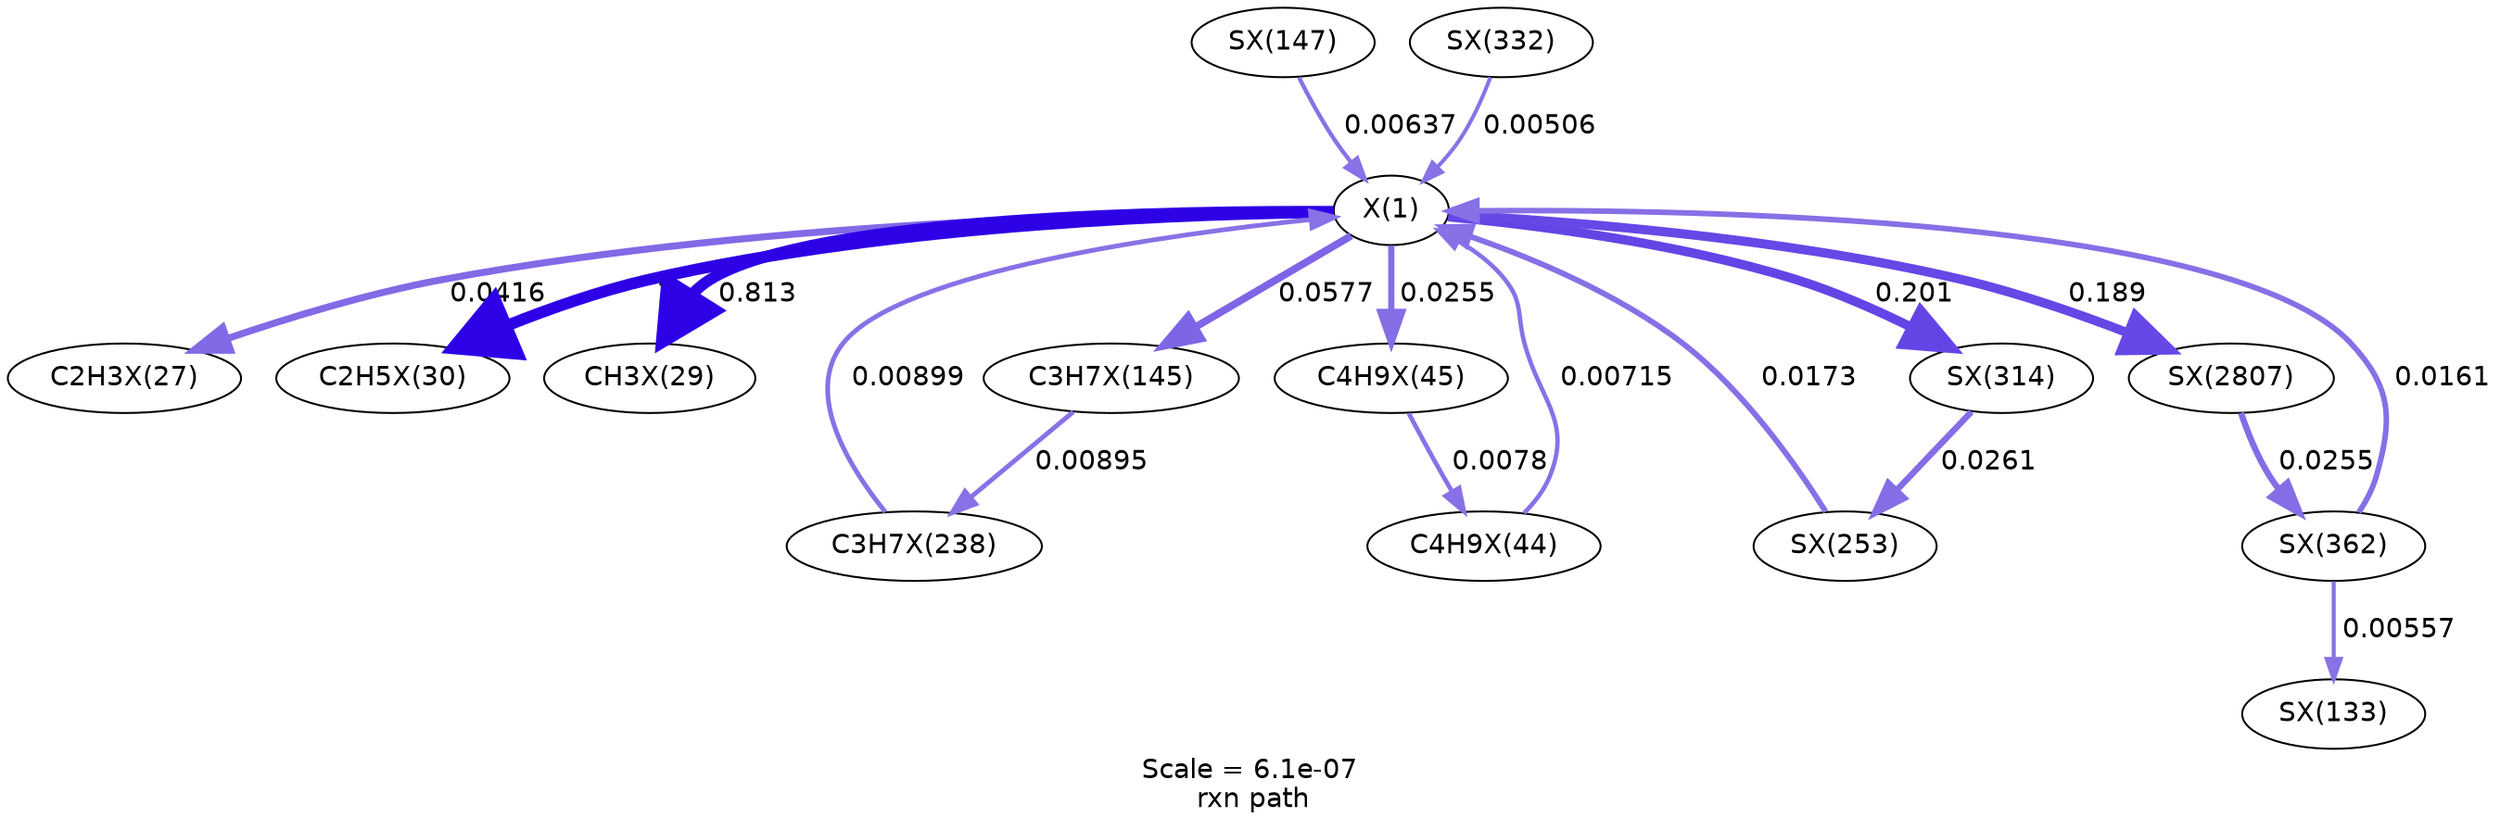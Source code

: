 digraph reaction_paths {
center=1;
s98 -> s100[fontname="Helvetica", style="setlinewidth(3.6)", arrowsize=1.8, color="0.7, 0.542, 0.9"
, label=" 0.0416"];
s98 -> s103[fontname="Helvetica", style="setlinewidth(6)", arrowsize=3, color="0.7, 1.5, 0.9"
, label=" 1"];
s98 -> s102[fontname="Helvetica", style="setlinewidth(5.84)", arrowsize=2.92, color="0.7, 1.31, 0.9"
, label=" 0.813"];
s98 -> s123[fontname="Helvetica", style="setlinewidth(3.85)", arrowsize=1.92, color="0.7, 0.558, 0.9"
, label=" 0.0577"];
s131 -> s98[fontname="Helvetica", style="setlinewidth(2.44)", arrowsize=1.22, color="0.7, 0.509, 0.9"
, label=" 0.00899"];
s98 -> s110[fontname="Helvetica", style="setlinewidth(3.23)", arrowsize=1.62, color="0.7, 0.526, 0.9"
, label=" 0.0255"];
s109 -> s98[fontname="Helvetica", style="setlinewidth(2.27)", arrowsize=1.14, color="0.7, 0.507, 0.9"
, label=" 0.00715"];
s98 -> s143[fontname="Helvetica", style="setlinewidth(4.79)", arrowsize=2.39, color="0.7, 0.701, 0.9"
, label=" 0.201"];
s135 -> s98[fontname="Helvetica", style="setlinewidth(2.94)", arrowsize=1.47, color="0.7, 0.517, 0.9"
, label=" 0.0173"];
s125 -> s98[fontname="Helvetica", style="setlinewidth(2.18)", arrowsize=1.09, color="0.7, 0.506, 0.9"
, label=" 0.00637"];
s98 -> s207[fontname="Helvetica", style="setlinewidth(4.74)", arrowsize=2.37, color="0.7, 0.689, 0.9"
, label=" 0.189"];
s148 -> s98[fontname="Helvetica", style="setlinewidth(2.88)", arrowsize=1.44, color="0.7, 0.516, 0.9"
, label=" 0.0161"];
s146 -> s98[fontname="Helvetica", style="setlinewidth(2.01)", arrowsize=1, color="0.7, 0.505, 0.9"
, label=" 0.00506"];
s123 -> s131[fontname="Helvetica", style="setlinewidth(2.44)", arrowsize=1.22, color="0.7, 0.509, 0.9"
, label=" 0.00895"];
s110 -> s109[fontname="Helvetica", style="setlinewidth(2.34)", arrowsize=1.17, color="0.7, 0.508, 0.9"
, label=" 0.0078"];
s143 -> s135[fontname="Helvetica", style="setlinewidth(3.25)", arrowsize=1.62, color="0.7, 0.526, 0.9"
, label=" 0.0261"];
s207 -> s148[fontname="Helvetica", style="setlinewidth(3.23)", arrowsize=1.62, color="0.7, 0.526, 0.9"
, label=" 0.0255"];
s148 -> s120[fontname="Helvetica", style="setlinewidth(2.08)", arrowsize=1.04, color="0.7, 0.506, 0.9"
, label=" 0.00557"];
s98 [ fontname="Helvetica", label="X(1)"];
s100 [ fontname="Helvetica", label="C2H3X(27)"];
s102 [ fontname="Helvetica", label="CH3X(29)"];
s103 [ fontname="Helvetica", label="C2H5X(30)"];
s109 [ fontname="Helvetica", label="C4H9X(44)"];
s110 [ fontname="Helvetica", label="C4H9X(45)"];
s120 [ fontname="Helvetica", label="SX(133)"];
s123 [ fontname="Helvetica", label="C3H7X(145)"];
s125 [ fontname="Helvetica", label="SX(147)"];
s131 [ fontname="Helvetica", label="C3H7X(238)"];
s135 [ fontname="Helvetica", label="SX(253)"];
s143 [ fontname="Helvetica", label="SX(314)"];
s146 [ fontname="Helvetica", label="SX(332)"];
s148 [ fontname="Helvetica", label="SX(362)"];
s207 [ fontname="Helvetica", label="SX(2807)"];
 label = "Scale = 6.1e-07\l rxn path";
 fontname = "Helvetica";
}
